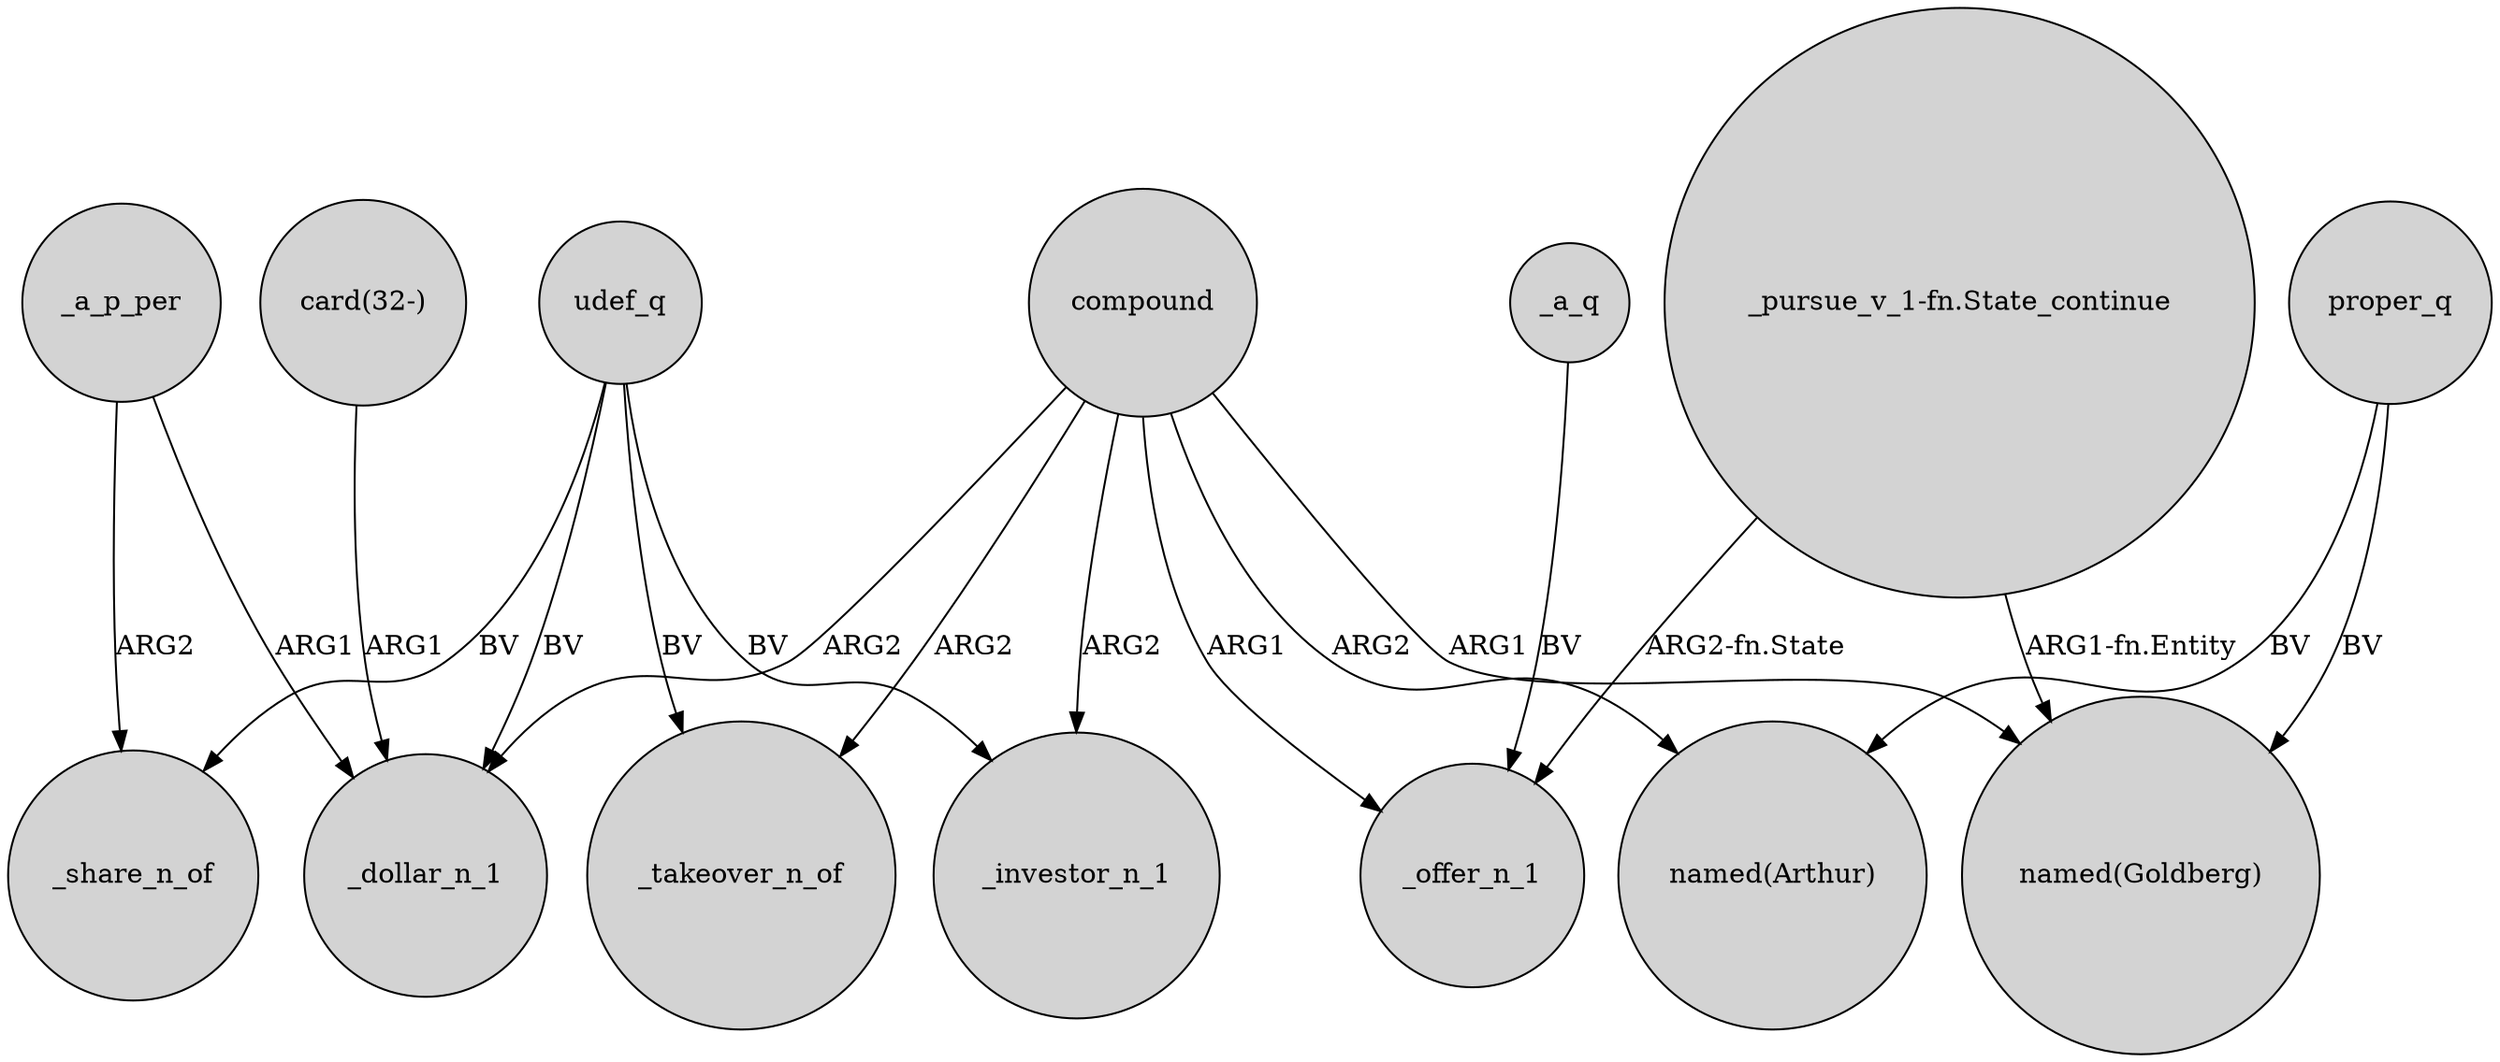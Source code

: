 digraph {
	node [shape=circle style=filled]
	"card(32-)" -> _dollar_n_1 [label=ARG1]
	_a_p_per -> _share_n_of [label=ARG2]
	compound -> _dollar_n_1 [label=ARG2]
	_a_q -> _offer_n_1 [label=BV]
	proper_q -> "named(Goldberg)" [label=BV]
	udef_q -> _share_n_of [label=BV]
	compound -> _takeover_n_of [label=ARG2]
	compound -> "named(Goldberg)" [label=ARG1]
	udef_q -> _dollar_n_1 [label=BV]
	"_pursue_v_1-fn.State_continue" -> "named(Goldberg)" [label="ARG1-fn.Entity"]
	udef_q -> _investor_n_1 [label=BV]
	"_pursue_v_1-fn.State_continue" -> _offer_n_1 [label="ARG2-fn.State"]
	compound -> _offer_n_1 [label=ARG1]
	proper_q -> "named(Arthur)" [label=BV]
	udef_q -> _takeover_n_of [label=BV]
	_a_p_per -> _dollar_n_1 [label=ARG1]
	compound -> "named(Arthur)" [label=ARG2]
	compound -> _investor_n_1 [label=ARG2]
}

